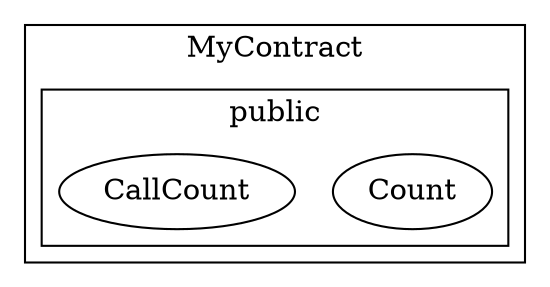 digraph parent {
	subgraph cluster_MyContract {
		graph [label=MyContract]
		subgraph cluster_MyContract_internal {
			graph [label=internal]
		}
		subgraph cluster_MyContract_public {
			graph [label=public]
			Count
			CallCount
		}
		subgraph cluster_MyContract_external {
			graph [label=external]
		}
		subgraph cluster_MyContract_default {
			graph [label=default]
		}
	}
}
